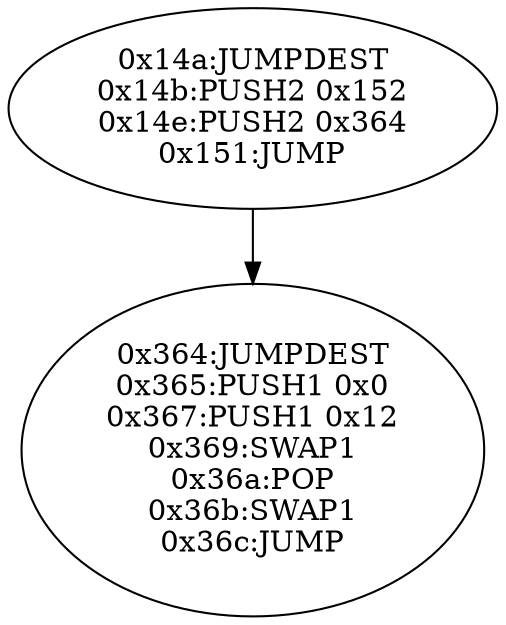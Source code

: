 digraph{
330[label="0x14a:JUMPDEST
0x14b:PUSH2 0x152
0x14e:PUSH2 0x364
0x151:JUMP"]
330 -> 868
868[label="0x364:JUMPDEST
0x365:PUSH1 0x0
0x367:PUSH1 0x12
0x369:SWAP1
0x36a:POP
0x36b:SWAP1
0x36c:JUMP"]

}